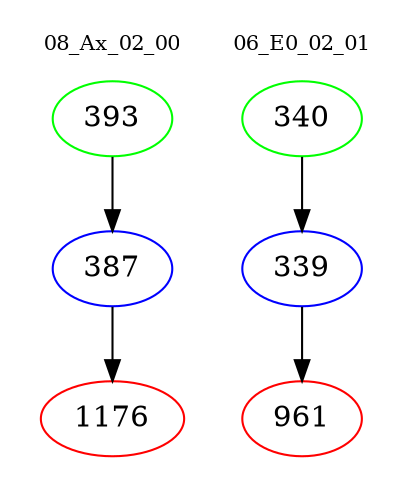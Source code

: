 digraph{
subgraph cluster_0 {
color = white
label = "08_Ax_02_00";
fontsize=10;
T0_393 [label="393", color="green"]
T0_393 -> T0_387 [color="black"]
T0_387 [label="387", color="blue"]
T0_387 -> T0_1176 [color="black"]
T0_1176 [label="1176", color="red"]
}
subgraph cluster_1 {
color = white
label = "06_E0_02_01";
fontsize=10;
T1_340 [label="340", color="green"]
T1_340 -> T1_339 [color="black"]
T1_339 [label="339", color="blue"]
T1_339 -> T1_961 [color="black"]
T1_961 [label="961", color="red"]
}
}
